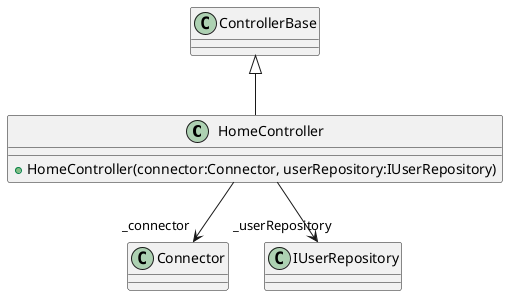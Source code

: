 @startuml
class HomeController {
    + HomeController(connector:Connector, userRepository:IUserRepository)
}
ControllerBase <|-- HomeController
HomeController --> "_connector" Connector
HomeController --> "_userRepository" IUserRepository
@enduml
